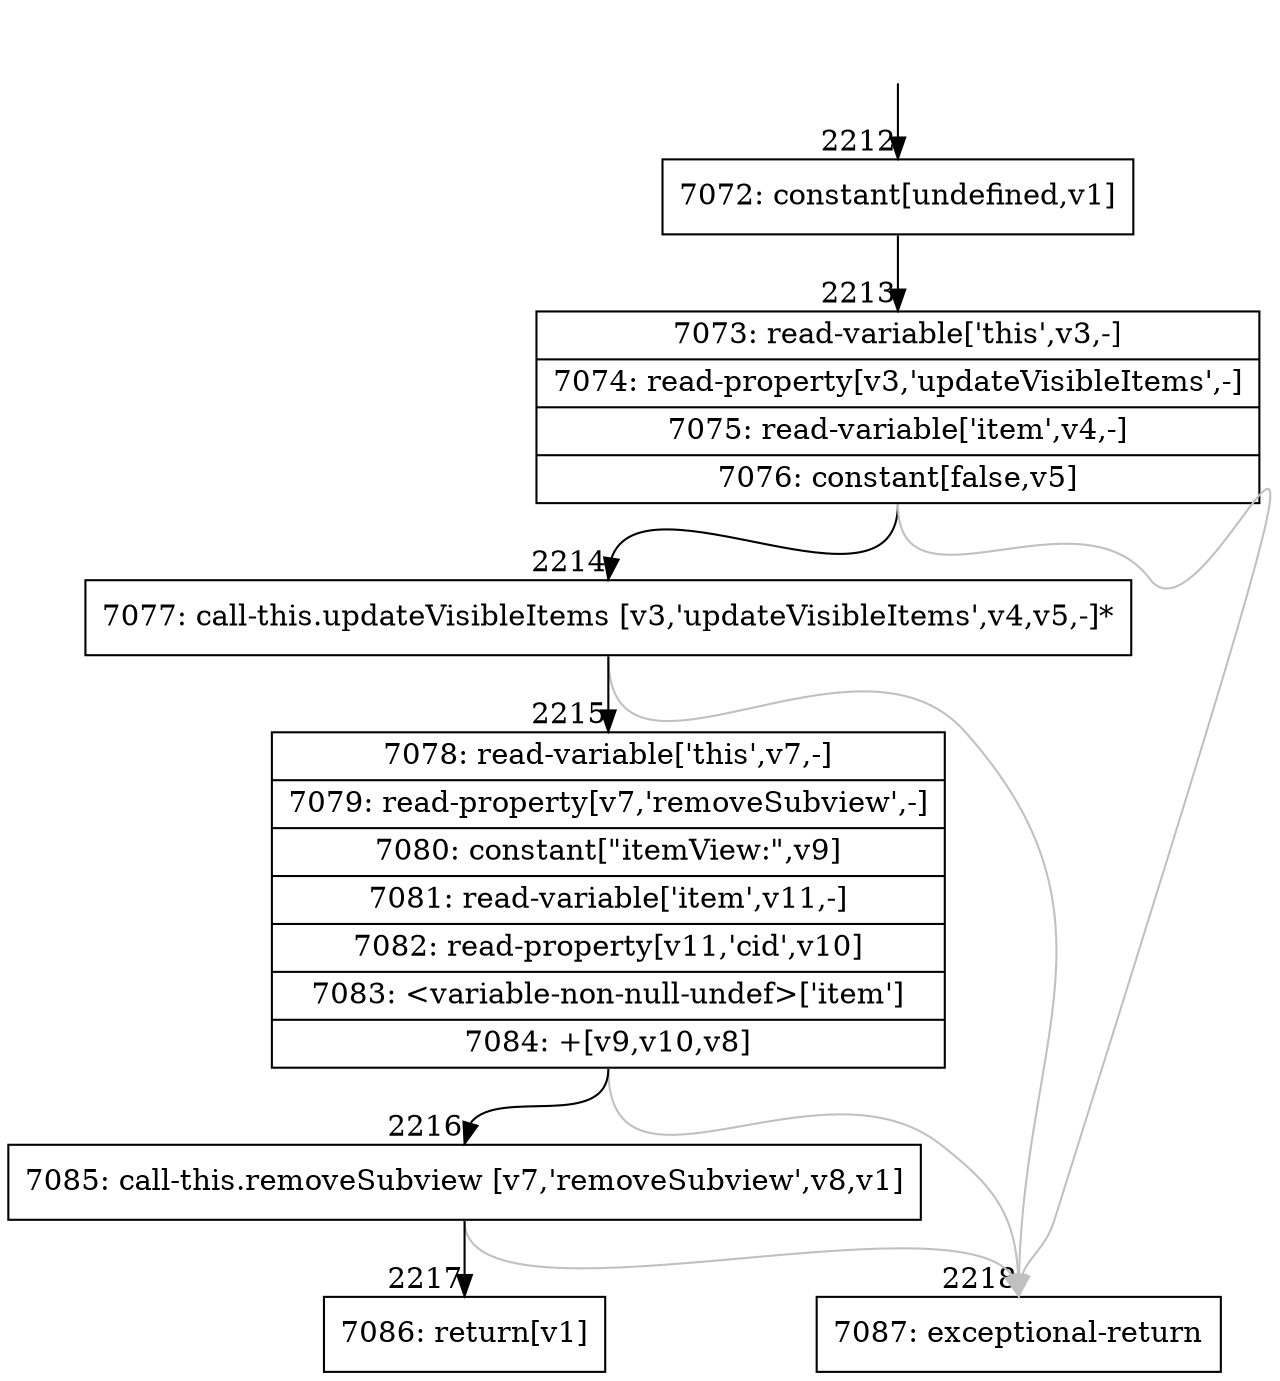 digraph {
rankdir="TD"
BB_entry180[shape=none,label=""];
BB_entry180 -> BB2212 [tailport=s, headport=n, headlabel="    2212"]
BB2212 [shape=record label="{7072: constant[undefined,v1]}" ] 
BB2212 -> BB2213 [tailport=s, headport=n, headlabel="      2213"]
BB2213 [shape=record label="{7073: read-variable['this',v3,-]|7074: read-property[v3,'updateVisibleItems',-]|7075: read-variable['item',v4,-]|7076: constant[false,v5]}" ] 
BB2213 -> BB2214 [tailport=s, headport=n, headlabel="      2214"]
BB2213 -> BB2218 [tailport=s, headport=n, color=gray, headlabel="      2218"]
BB2214 [shape=record label="{7077: call-this.updateVisibleItems [v3,'updateVisibleItems',v4,v5,-]*}" ] 
BB2214 -> BB2215 [tailport=s, headport=n, headlabel="      2215"]
BB2214 -> BB2218 [tailport=s, headport=n, color=gray]
BB2215 [shape=record label="{7078: read-variable['this',v7,-]|7079: read-property[v7,'removeSubview',-]|7080: constant[\"itemView:\",v9]|7081: read-variable['item',v11,-]|7082: read-property[v11,'cid',v10]|7083: \<variable-non-null-undef\>['item']|7084: +[v9,v10,v8]}" ] 
BB2215 -> BB2216 [tailport=s, headport=n, headlabel="      2216"]
BB2215 -> BB2218 [tailport=s, headport=n, color=gray]
BB2216 [shape=record label="{7085: call-this.removeSubview [v7,'removeSubview',v8,v1]}" ] 
BB2216 -> BB2217 [tailport=s, headport=n, headlabel="      2217"]
BB2216 -> BB2218 [tailport=s, headport=n, color=gray]
BB2217 [shape=record label="{7086: return[v1]}" ] 
BB2218 [shape=record label="{7087: exceptional-return}" ] 
//#$~ 1959
}
